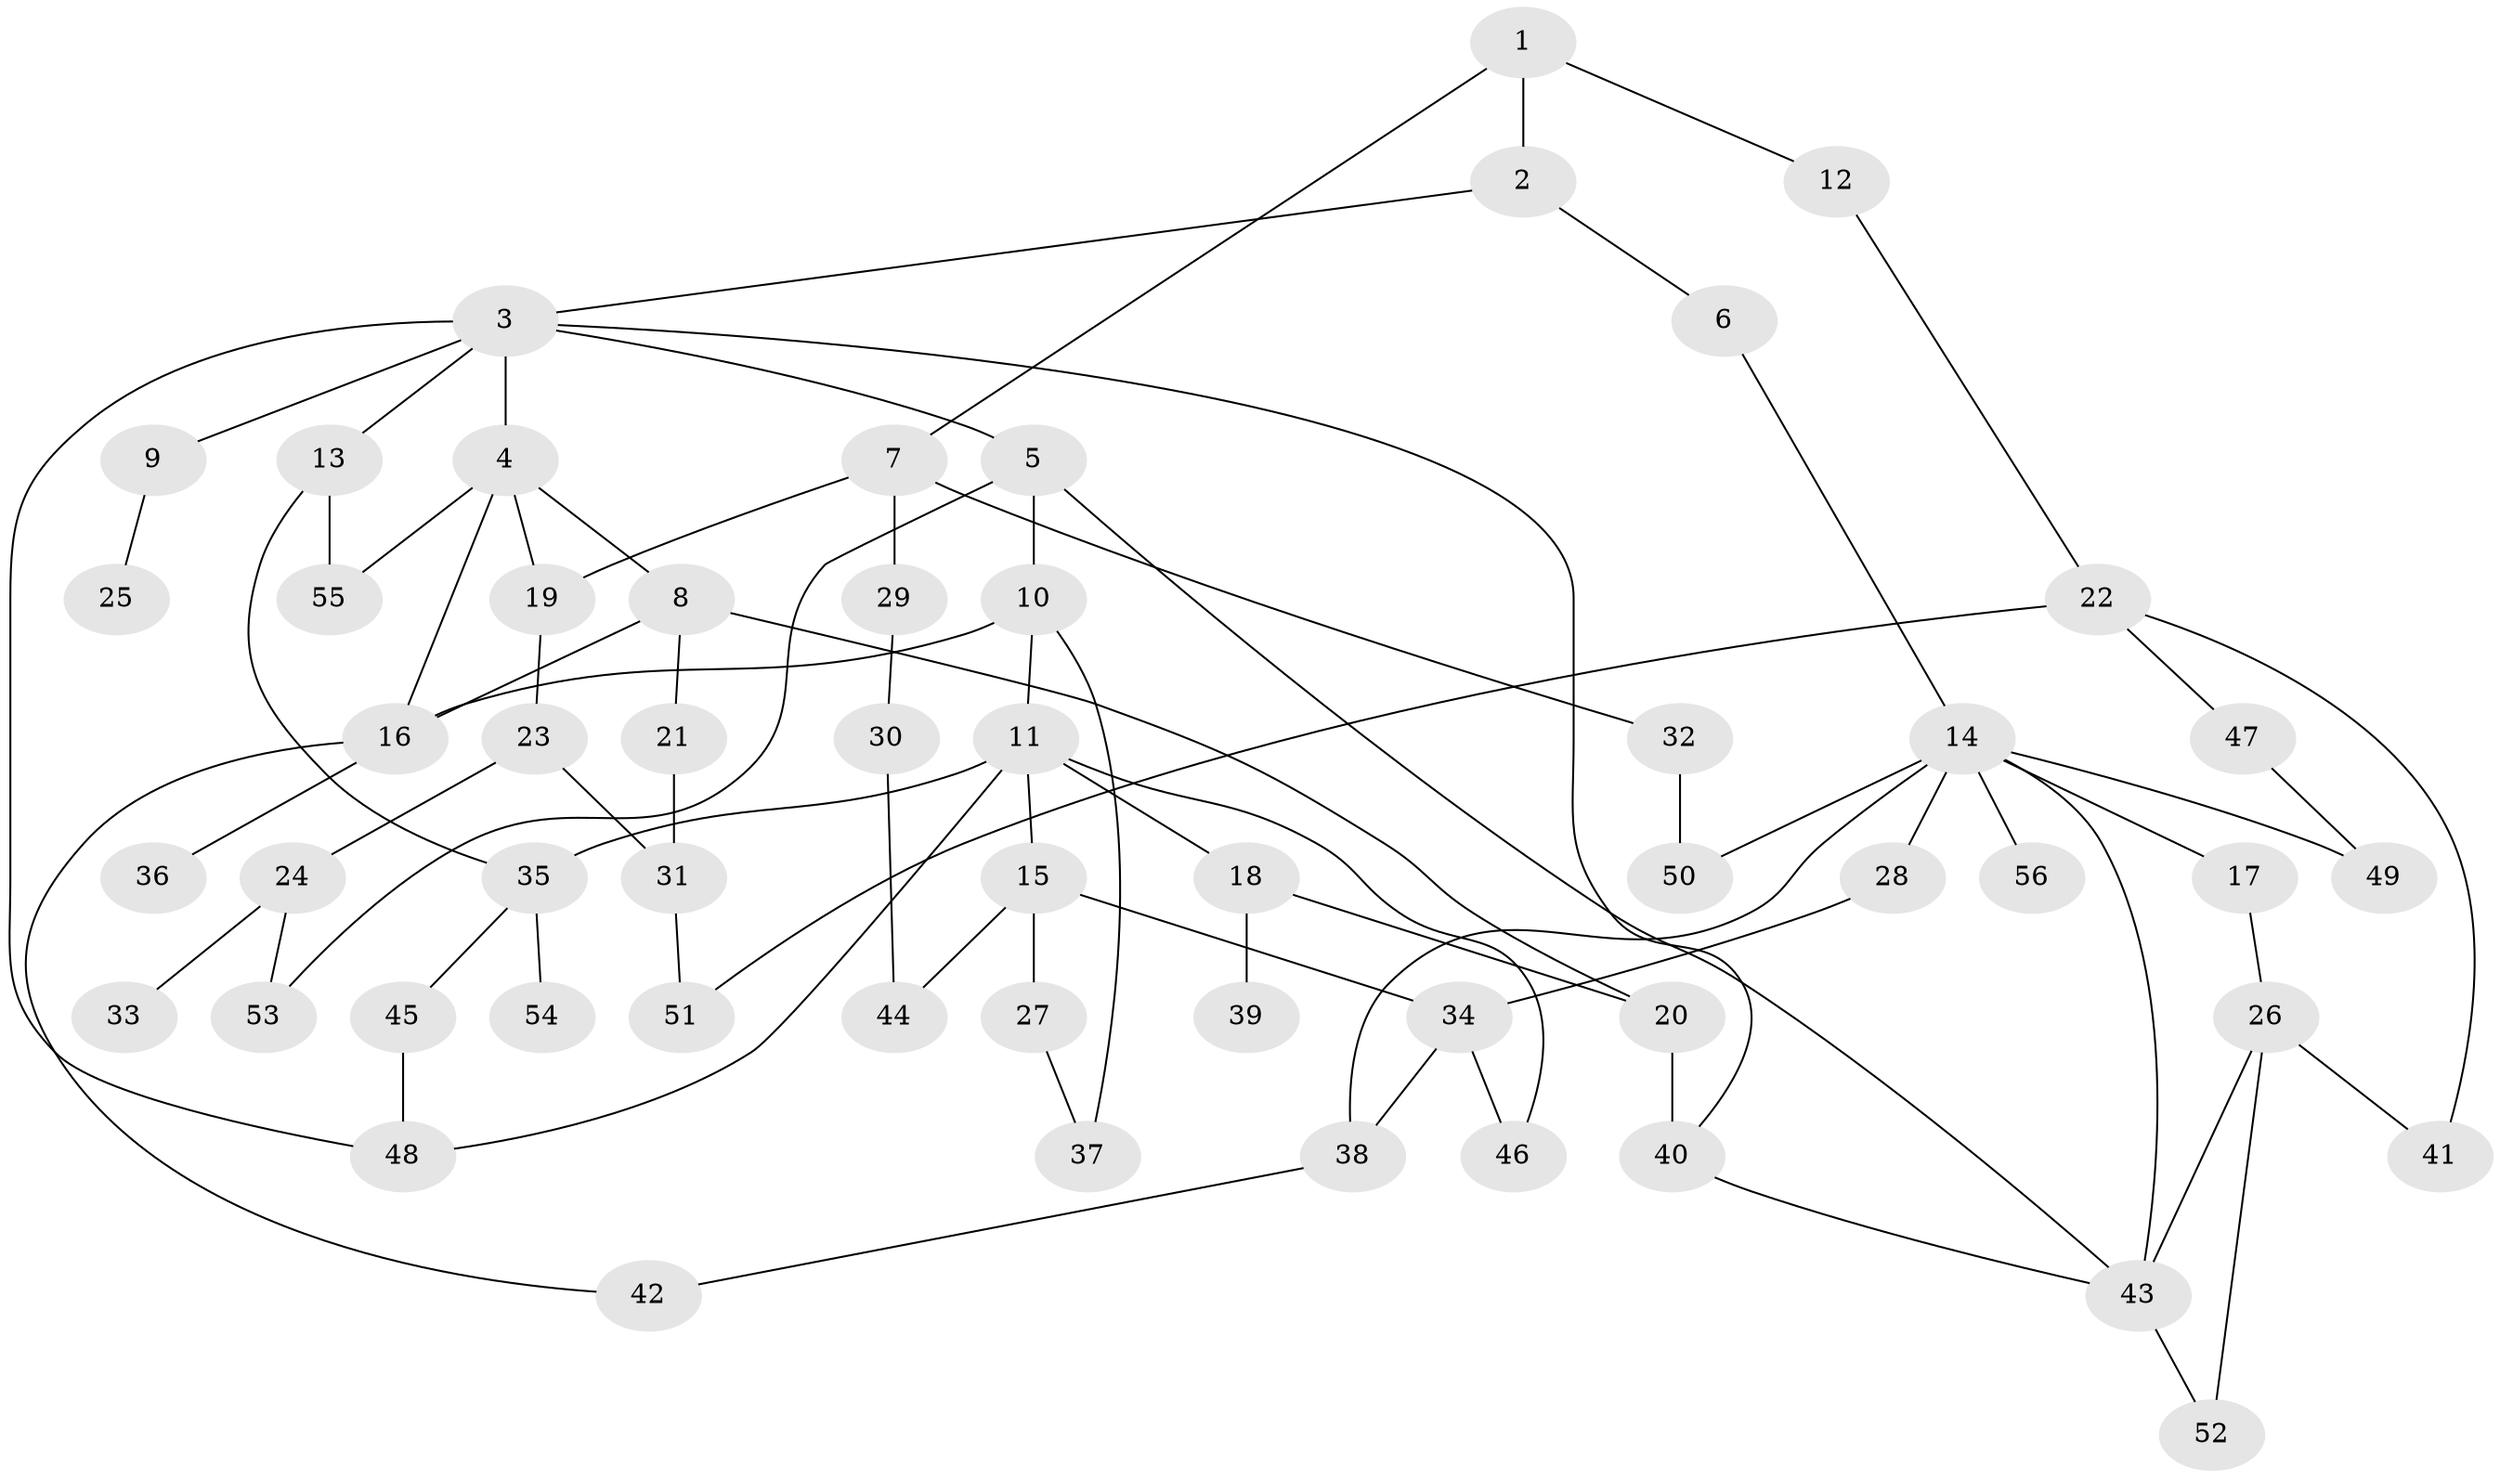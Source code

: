 // Generated by graph-tools (version 1.1) at 2025/01/03/09/25 03:01:06]
// undirected, 56 vertices, 80 edges
graph export_dot {
graph [start="1"]
  node [color=gray90,style=filled];
  1;
  2;
  3;
  4;
  5;
  6;
  7;
  8;
  9;
  10;
  11;
  12;
  13;
  14;
  15;
  16;
  17;
  18;
  19;
  20;
  21;
  22;
  23;
  24;
  25;
  26;
  27;
  28;
  29;
  30;
  31;
  32;
  33;
  34;
  35;
  36;
  37;
  38;
  39;
  40;
  41;
  42;
  43;
  44;
  45;
  46;
  47;
  48;
  49;
  50;
  51;
  52;
  53;
  54;
  55;
  56;
  1 -- 2;
  1 -- 7;
  1 -- 12;
  2 -- 3;
  2 -- 6;
  3 -- 4;
  3 -- 5;
  3 -- 9;
  3 -- 13;
  3 -- 48;
  3 -- 40;
  4 -- 8;
  4 -- 16;
  4 -- 55;
  4 -- 19;
  5 -- 10;
  5 -- 53;
  5 -- 43;
  6 -- 14;
  7 -- 19;
  7 -- 29;
  7 -- 32;
  8 -- 20;
  8 -- 21;
  8 -- 16;
  9 -- 25;
  10 -- 11;
  10 -- 37;
  10 -- 16;
  11 -- 15;
  11 -- 18;
  11 -- 35;
  11 -- 46;
  11 -- 48;
  12 -- 22;
  13 -- 55;
  13 -- 35;
  14 -- 17;
  14 -- 28;
  14 -- 49;
  14 -- 50;
  14 -- 56;
  14 -- 43;
  14 -- 38;
  15 -- 27;
  15 -- 44;
  15 -- 34;
  16 -- 36;
  16 -- 42;
  17 -- 26;
  18 -- 39;
  18 -- 20;
  19 -- 23;
  20 -- 40;
  21 -- 31;
  22 -- 47;
  22 -- 41;
  22 -- 51;
  23 -- 24;
  23 -- 31;
  24 -- 33;
  24 -- 53;
  26 -- 41;
  26 -- 43;
  26 -- 52;
  27 -- 37;
  28 -- 34;
  29 -- 30;
  30 -- 44;
  31 -- 51;
  32 -- 50;
  34 -- 38;
  34 -- 46;
  35 -- 45;
  35 -- 54;
  38 -- 42;
  40 -- 43;
  43 -- 52;
  45 -- 48;
  47 -- 49;
}
